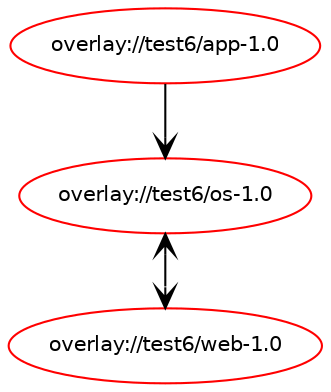 digraph prolog {

newrank=true;
concentrate=true;
compound=true;
graph [rankdir=TD];#, ranksep=2.5, nodesep=0.2];
edge  [arrowhead=vee];
node  [fontname=Helvetica,fontsize=10];

"overlay://test6/app-1.0" [color=red, href="../test6/app-1.0-depend.svg"];
"overlay://test6/app-1.0" -> "overlay://test6/os-1.0"
"overlay://test6/os-1.0" [color=red, href="../test6/os-1.0-depend.svg"];
"overlay://test6/os-1.0" -> "overlay://test6/web-1.0"
"overlay://test6/web-1.0" [color=red, href="../test6/web-1.0-depend.svg"];
"overlay://test6/web-1.0" -> "overlay://test6/os-1.0"
}

